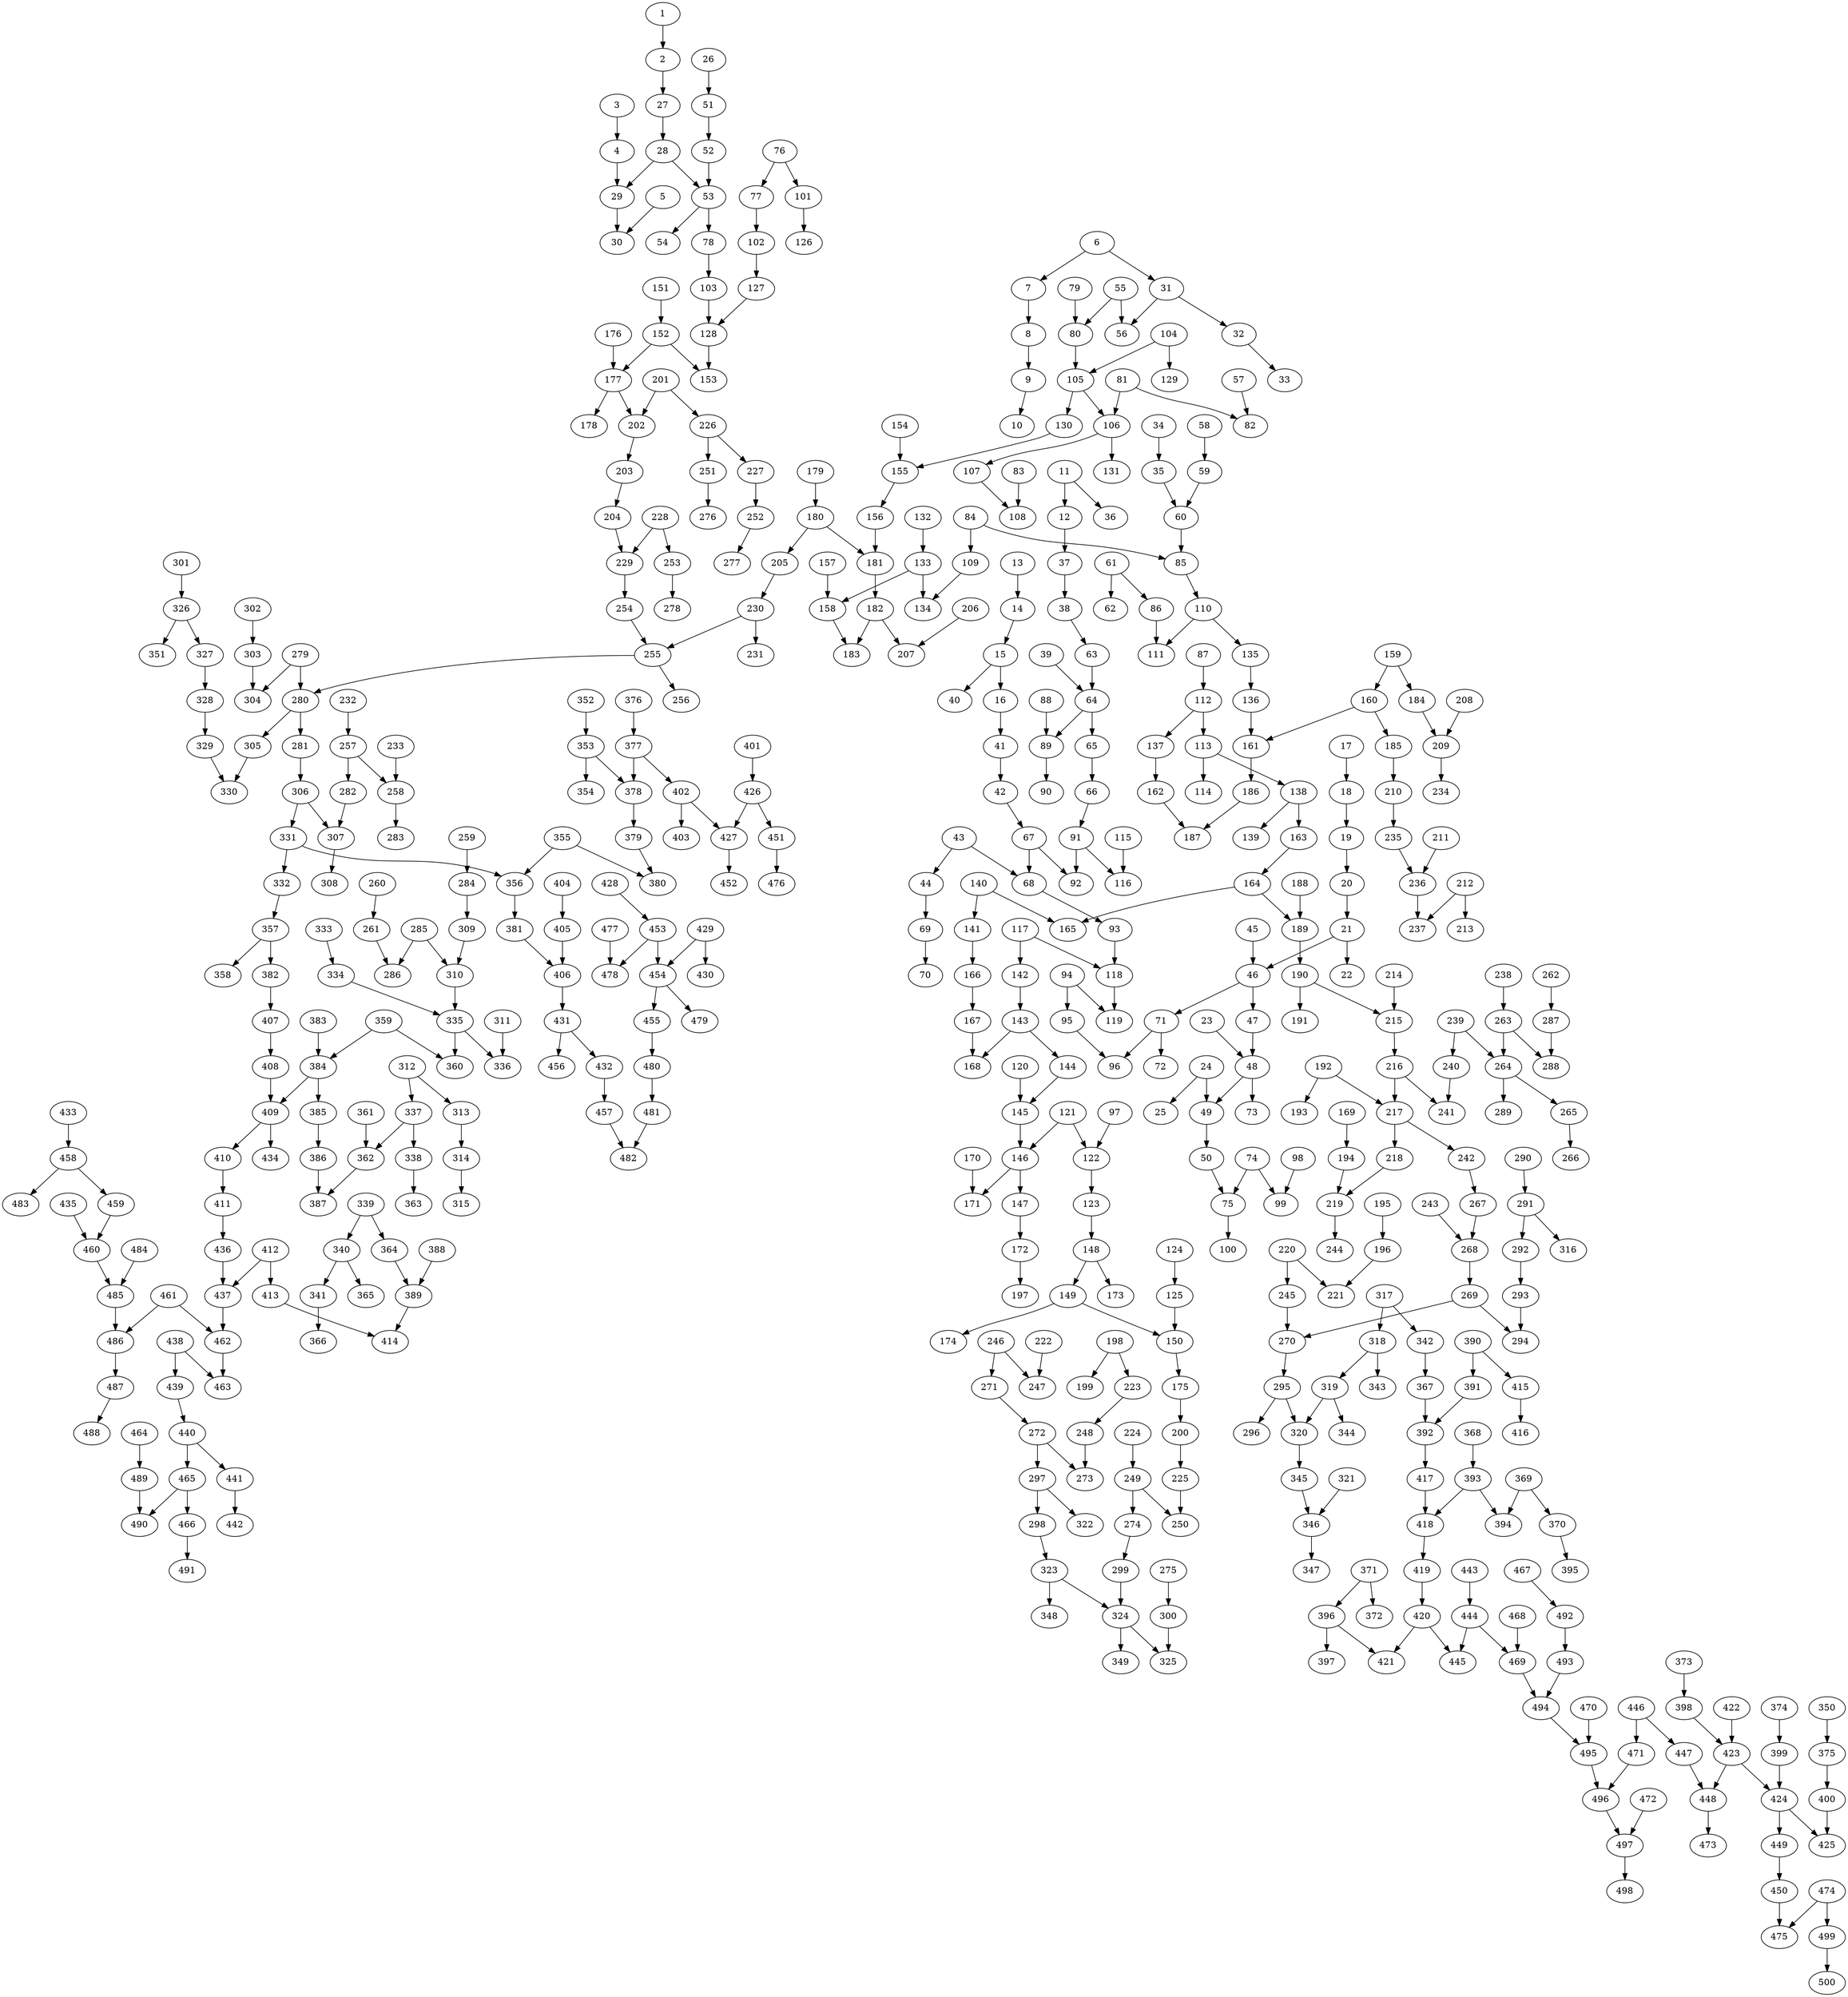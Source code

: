 digraph sample {
1 -> 2[color="black"];
2 -> 27[color="black"];
3 -> 4[color="black"];
4 -> 29[color="black"];
5 -> 30[color="black"];
6 -> 31[color="black"];
7 -> 8[color="black"];
9 -> 10[color="black"];
11 -> 36[color="black"];
11 -> 12[color="black"];
13 -> 14[color="black"];
15 -> 40[color="black"];
15 -> 16[color="black"];
16 -> 41[color="black"];
17 -> 18[color="black"];
19 -> 20[color="black"];
20 -> 21[color="black"];
21 -> 22[color="black"];
23 -> 48[color="black"];
24 -> 49[color="black"];
24 -> 25[color="black"];
26 -> 51[color="black"];
28 -> 53[color="black"];
29 -> 30[color="black"];
32 -> 33[color="black"];
34 -> 35[color="black"];
37 -> 38[color="black"];
38 -> 63[color="black"];
39 -> 64[color="black"];
41 -> 42[color="black"];
43 -> 44[color="black"];
45 -> 46[color="black"];
46 -> 47[color="black"];
47 -> 48[color="black"];
48 -> 73[color="black"];
48 -> 49[color="black"];
50 -> 75[color="black"];
51 -> 52[color="black"];
53 -> 78[color="black"];
53 -> 54[color="black"];
55 -> 80[color="black"];
55 -> 56[color="black"];
57 -> 82[color="black"];
58 -> 59[color="black"];
59 -> 60[color="black"];
60 -> 85[color="black"];
61 -> 62[color="black"];
64 -> 89[color="black"];
64 -> 65[color="black"];
66 -> 91[color="black"];
67 -> 92[color="black"];
68 -> 93[color="black"];
69 -> 70[color="black"];
71 -> 72[color="black"];
74 -> 99[color="black"];
74 -> 75[color="black"];
75 -> 100[color="black"];
76 -> 77[color="black"];
77 -> 102[color="black"];
79 -> 80[color="black"];
81 -> 106[color="black"];
83 -> 108[color="black"];
84 -> 85[color="black"];
86 -> 111[color="black"];
87 -> 112[color="black"];
88 -> 89[color="black"];
89 -> 90[color="black"];
91 -> 116[color="black"];
91 -> 92[color="black"];
93 -> 118[color="black"];
94 -> 119[color="black"];
95 -> 96[color="black"];
97 -> 122[color="black"];
98 -> 99[color="black"];
101 -> 126[color="black"];
103 -> 128[color="black"];
104 -> 129[color="black"];
104 -> 105[color="black"];
105 -> 130[color="black"];
106 -> 131[color="black"];
107 -> 108[color="black"];
109 -> 134[color="black"];
110 -> 111[color="black"];
112 -> 113[color="black"];
113 -> 138[color="black"];
113 -> 114[color="black"];
115 -> 116[color="black"];
117 -> 142[color="black"];
120 -> 145[color="black"];
121 -> 122[color="black"];
123 -> 148[color="black"];
124 -> 125[color="black"];
125 -> 150[color="black"];
127 -> 128[color="black"];
132 -> 133[color="black"];
133 -> 134[color="black"];
135 -> 136[color="black"];
136 -> 161[color="black"];
137 -> 162[color="black"];
138 -> 139[color="black"];
140 -> 165[color="black"];
140 -> 141[color="black"];
141 -> 166[color="black"];
143 -> 144[color="black"];
144 -> 145[color="black"];
146 -> 171[color="black"];
146 -> 147[color="black"];
148 -> 173[color="black"];
148 -> 149[color="black"];
149 -> 174[color="black"];
149 -> 150[color="black"];
150 -> 175[color="black"];
151 -> 152[color="black"];
152 -> 153[color="black"];
154 -> 155[color="black"];
155 -> 156[color="black"];
156 -> 181[color="black"];
157 -> 158[color="black"];
158 -> 183[color="black"];
159 -> 184[color="black"];
160 -> 161[color="black"];
163 -> 164[color="black"];
164 -> 189[color="black"];
167 -> 168[color="black"];
169 -> 194[color="black"];
170 -> 171[color="black"];
172 -> 197[color="black"];
176 -> 177[color="black"];
177 -> 202[color="black"];
177 -> 178[color="black"];
179 -> 180[color="black"];
180 -> 205[color="black"];
180 -> 181[color="black"];
182 -> 207[color="black"];
184 -> 209[color="black"];
185 -> 210[color="black"];
186 -> 187[color="black"];
188 -> 189[color="black"];
190 -> 191[color="black"];
192 -> 217[color="black"];
192 -> 193[color="black"];
195 -> 196[color="black"];
196 -> 221[color="black"];
198 -> 199[color="black"];
200 -> 225[color="black"];
201 -> 226[color="black"];
203 -> 204[color="black"];
204 -> 229[color="black"];
206 -> 207[color="black"];
208 -> 209[color="black"];
209 -> 234[color="black"];
210 -> 235[color="black"];
211 -> 236[color="black"];
212 -> 237[color="black"];
212 -> 213[color="black"];
214 -> 215[color="black"];
215 -> 216[color="black"];
216 -> 241[color="black"];
217 -> 242[color="black"];
217 -> 218[color="black"];
218 -> 219[color="black"];
219 -> 244[color="black"];
220 -> 221[color="black"];
222 -> 247[color="black"];
223 -> 248[color="black"];
224 -> 249[color="black"];
225 -> 250[color="black"];
226 -> 251[color="black"];
226 -> 227[color="black"];
228 -> 253[color="black"];
230 -> 231[color="black"];
232 -> 257[color="black"];
233 -> 258[color="black"];
238 -> 263[color="black"];
239 -> 240[color="black"];
240 -> 241[color="black"];
242 -> 267[color="black"];
243 -> 268[color="black"];
245 -> 270[color="black"];
246 -> 271[color="black"];
246 -> 247[color="black"];
249 -> 274[color="black"];
251 -> 276[color="black"];
252 -> 277[color="black"];
253 -> 278[color="black"];
254 -> 255[color="black"];
255 -> 256[color="black"];
257 -> 282[color="black"];
257 -> 258[color="black"];
258 -> 283[color="black"];
259 -> 284[color="black"];
260 -> 261[color="black"];
261 -> 286[color="black"];
262 -> 287[color="black"];
263 -> 288[color="black"];
264 -> 289[color="black"];
264 -> 265[color="black"];
265 -> 266[color="black"];
267 -> 268[color="black"];
269 -> 294[color="black"];
269 -> 270[color="black"];
272 -> 273[color="black"];
274 -> 299[color="black"];
275 -> 300[color="black"];
279 -> 304[color="black"];
280 -> 305[color="black"];
281 -> 306[color="black"];
285 -> 286[color="black"];
290 -> 291[color="black"];
291 -> 316[color="black"];
291 -> 292[color="black"];
292 -> 293[color="black"];
295 -> 320[color="black"];
295 -> 296[color="black"];
297 -> 322[color="black"];
298 -> 323[color="black"];
301 -> 326[color="black"];
302 -> 303[color="black"];
303 -> 304[color="black"];
305 -> 330[color="black"];
307 -> 308[color="black"];
309 -> 310[color="black"];
310 -> 335[color="black"];
311 -> 336[color="black"];
312 -> 337[color="black"];
313 -> 314[color="black"];
314 -> 315[color="black"];
317 -> 342[color="black"];
317 -> 318[color="black"];
318 -> 343[color="black"];
319 -> 344[color="black"];
319 -> 320[color="black"];
320 -> 345[color="black"];
321 -> 346[color="black"];
323 -> 348[color="black"];
324 -> 349[color="black"];
324 -> 325[color="black"];
326 -> 351[color="black"];
326 -> 327[color="black"];
327 -> 328[color="black"];
328 -> 329[color="black"];
331 -> 332[color="black"];
332 -> 357[color="black"];
333 -> 334[color="black"];
334 -> 335[color="black"];
337 -> 338[color="black"];
338 -> 363[color="black"];
339 -> 364[color="black"];
339 -> 340[color="black"];
340 -> 365[color="black"];
340 -> 341[color="black"];
341 -> 366[color="black"];
345 -> 346[color="black"];
346 -> 347[color="black"];
350 -> 375[color="black"];
352 -> 353[color="black"];
353 -> 354[color="black"];
355 -> 380[color="black"];
355 -> 356[color="black"];
357 -> 358[color="black"];
359 -> 384[color="black"];
359 -> 360[color="black"];
361 -> 362[color="black"];
362 -> 387[color="black"];
364 -> 389[color="black"];
367 -> 392[color="black"];
368 -> 393[color="black"];
369 -> 394[color="black"];
369 -> 370[color="black"];
370 -> 395[color="black"];
371 -> 372[color="black"];
373 -> 398[color="black"];
374 -> 399[color="black"];
376 -> 377[color="black"];
377 -> 378[color="black"];
378 -> 379[color="black"];
381 -> 406[color="black"];
382 -> 407[color="black"];
383 -> 384[color="black"];
384 -> 409[color="black"];
385 -> 386[color="black"];
388 -> 389[color="black"];
389 -> 414[color="black"];
390 -> 415[color="black"];
391 -> 392[color="black"];
393 -> 418[color="black"];
396 -> 421[color="black"];
396 -> 397[color="black"];
398 -> 423[color="black"];
399 -> 424[color="black"];
400 -> 425[color="black"];
401 -> 426[color="black"];
402 -> 427[color="black"];
402 -> 403[color="black"];
404 -> 405[color="black"];
405 -> 406[color="black"];
408 -> 409[color="black"];
409 -> 434[color="black"];
410 -> 411[color="black"];
411 -> 436[color="black"];
412 -> 437[color="black"];
413 -> 414[color="black"];
415 -> 416[color="black"];
417 -> 418[color="black"];
419 -> 420[color="black"];
420 -> 421[color="black"];
422 -> 423[color="black"];
423 -> 448[color="black"];
424 -> 425[color="black"];
426 -> 451[color="black"];
427 -> 452[color="black"];
428 -> 453[color="black"];
429 -> 454[color="black"];
429 -> 430[color="black"];
431 -> 456[color="black"];
431 -> 432[color="black"];
432 -> 457[color="black"];
433 -> 458[color="black"];
435 -> 460[color="black"];
437 -> 462[color="black"];
438 -> 463[color="black"];
439 -> 440[color="black"];
441 -> 442[color="black"];
443 -> 444[color="black"];
444 -> 445[color="black"];
446 -> 447[color="black"];
448 -> 473[color="black"];
449 -> 450[color="black"];
450 -> 475[color="black"];
451 -> 476[color="black"];
453 -> 478[color="black"];
454 -> 479[color="black"];
454 -> 455[color="black"];
455 -> 480[color="black"];
457 -> 482[color="black"];
458 -> 483[color="black"];
459 -> 460[color="black"];
461 -> 462[color="black"];
462 -> 463[color="black"];
464 -> 489[color="black"];
465 -> 490[color="black"];
465 -> 466[color="black"];
466 -> 491[color="black"];
467 -> 492[color="black"];
468 -> 469[color="black"];
469 -> 494[color="black"];
470 -> 495[color="black"];
471 -> 496[color="black"];
472 -> 497[color="black"];
474 -> 475[color="black"];
477 -> 478[color="black"];
480 -> 481[color="black"];
484 -> 485[color="black"];
485 -> 486[color="black"];
487 -> 488[color="black"];
492 -> 493[color="black"];
495 -> 496[color="black"];
497 -> 498[color="black"];
499 -> 500[color="black"];
300 -> 325[color="black"];
486 -> 487[color="black"];
489 -> 490[color="black"];
453 -> 454[color="black"];
474 -> 499[color="black"];
31 -> 56[color="black"];
65 -> 66[color="black"];
175 -> 200[color="black"];
227 -> 252[color="black"];
423 -> 424[color="black"];
440 -> 441[color="black"];
35 -> 60[color="black"];
270 -> 295[color="black"];
271 -> 272[color="black"];
297 -> 298[color="black"];
312 -> 313[color="black"];
375 -> 400[color="black"];
438 -> 439[color="black"];
6 -> 7[color="black"];
8 -> 9[color="black"];
143 -> 168[color="black"];
162 -> 187[color="black"];
201 -> 202[color="black"];
268 -> 269[color="black"];
284 -> 309[color="black"];
285 -> 310[color="black"];
306 -> 331[color="black"];
329 -> 330[color="black"];
371 -> 396[color="black"];
393 -> 394[color="black"];
406 -> 431[color="black"];
418 -> 419[color="black"];
424 -> 449[color="black"];
426 -> 427[color="black"];
481 -> 482[color="black"];
493 -> 494[color="black"];
12 -> 37[color="black"];
28 -> 29[color="black"];
166 -> 167[color="black"];
235 -> 236[color="black"];
248 -> 273[color="black"];
299 -> 324[color="black"];
318 -> 319[color="black"];
335 -> 336[color="black"];
337 -> 362[color="black"];
342 -> 367[color="black"];
440 -> 465[color="black"];
102 -> 127[color="black"];
122 -> 123[color="black"];
147 -> 172[color="black"];
164 -> 165[color="black"];
189 -> 190[color="black"];
198 -> 223[color="black"];
216 -> 217[color="black"];
249 -> 250[color="black"];
263 -> 264[color="black"];
293 -> 294[color="black"];
390 -> 391[color="black"];
392 -> 417[color="black"];
458 -> 459[color="black"];
18 -> 19[color="black"];
27 -> 28[color="black"];
31 -> 32[color="black"];
49 -> 50[color="black"];
81 -> 82[color="black"];
117 -> 118[color="black"];
142 -> 143[color="black"];
161 -> 186[color="black"];
220 -> 245[color="black"];
236 -> 237[color="black"];
306 -> 307[color="black"];
323 -> 324[color="black"];
386 -> 387[color="black"];
420 -> 445[color="black"];
444 -> 469[color="black"];
52 -> 53[color="black"];
80 -> 105[color="black"];
84 -> 109[color="black"];
94 -> 95[color="black"];
110 -> 135[color="black"];
130 -> 155[color="black"];
145 -> 146[color="black"];
194 -> 219[color="black"];
205 -> 230[color="black"];
228 -> 229[color="black"];
230 -> 255[color="black"];
239 -> 264[color="black"];
282 -> 307[color="black"];
335 -> 360[color="black"];
357 -> 382[color="black"];
407 -> 408[color="black"];
409 -> 410[color="black"];
412 -> 413[color="black"];
436 -> 437[color="black"];
447 -> 448[color="black"];
496 -> 497[color="black"];
21 -> 46[color="black"];
42 -> 67[color="black"];
46 -> 71[color="black"];
67 -> 68[color="black"];
105 -> 106[color="black"];
106 -> 107[color="black"];
118 -> 119[color="black"];
121 -> 146[color="black"];
138 -> 163[color="black"];
159 -> 160[color="black"];
160 -> 185[color="black"];
202 -> 203[color="black"];
255 -> 280[color="black"];
353 -> 378[color="black"];
494 -> 495[color="black"];
14 -> 15[color="black"];
71 -> 96[color="black"];
85 -> 110[color="black"];
112 -> 137[color="black"];
133 -> 158[color="black"];
182 -> 183[color="black"];
190 -> 215[color="black"];
280 -> 281[color="black"];
287 -> 288[color="black"];
356 -> 381[color="black"];
379 -> 380[color="black"];
460 -> 485[color="black"];
461 -> 486[color="black"];
44 -> 69[color="black"];
63 -> 64[color="black"];
76 -> 101[color="black"];
229 -> 254[color="black"];
272 -> 297[color="black"];
377 -> 402[color="black"];
384 -> 385[color="black"];
43 -> 68[color="black"];
152 -> 177[color="black"];
446 -> 471[color="black"];
78 -> 103[color="black"];
181 -> 182[color="black"];
279 -> 280[color="black"];
331 -> 356[color="black"];
61 -> 86[color="black"];
128 -> 153[color="black"];
}